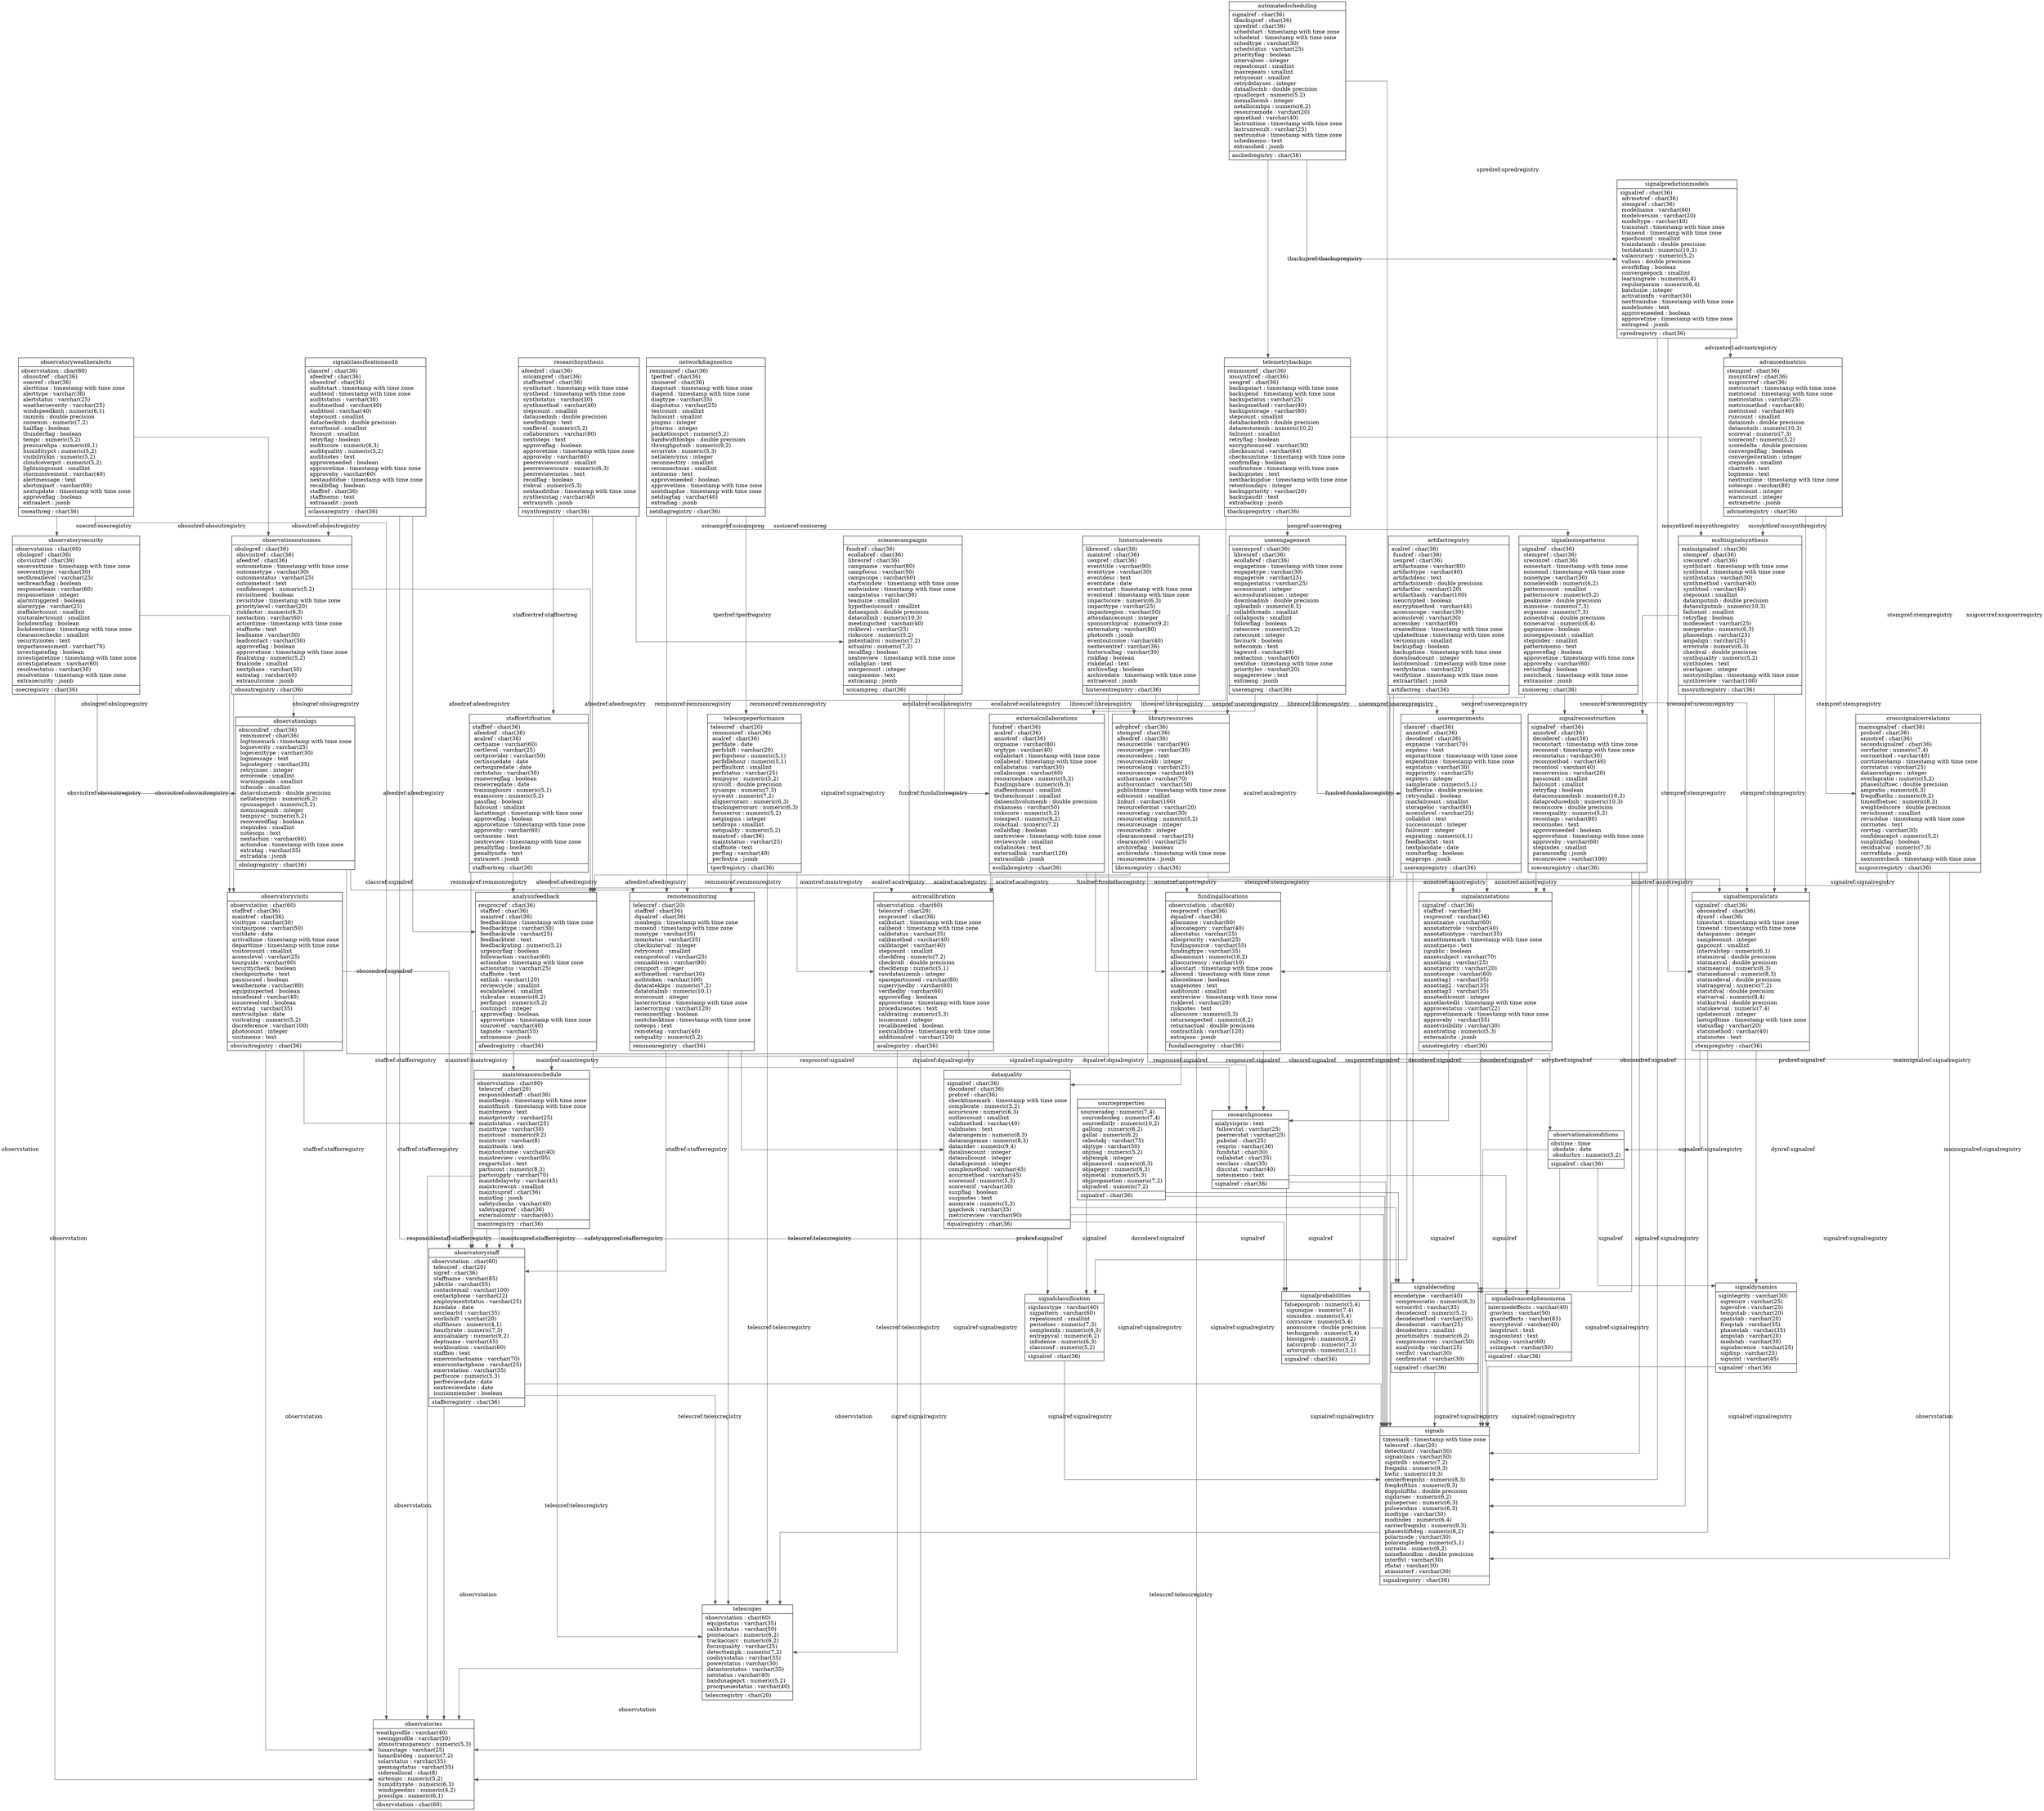 digraph "advancedmetrics" {

splines  = ortho;
fontname = "Inconsolata";

node [colorscheme = ylgnbu4];
edge [colorscheme = dark28, dir = both];

advancedmetrics           [shape = record, label = "{ advancedmetrics |  stempref : char(36)\l  mssynthref : char(36)\l  xsigcorrref : char(36)\l  metricstart : timestamp with time zone\l  metricend : timestamp with time zone\l  metricstatus : varchar(25)\l  metricmethod : varchar(40)\l  metrictool : varchar(40)\l  runcount : smallint\l  datainmb : double precision\l  dataoutmb : numeric(10,3)\l  scoreval : numeric(7,3)\l  scoreconf : numeric(5,2)\l  scoredelta : double precision\l  convergedflag : boolean\l  convergeiteration : integer\l  stepindex : smallint\l  chartrefs : text\l  logmemo : text\l  nextruntime : timestamp with time zone\l  notesops : varchar(80)\l  errorcount : integer\l  warncount : integer\l  extrametric : jsonb\l| advmetregistry : char(36)\l }"];
analysisfeedback          [shape = record, label = "{ analysisfeedback |  resprocref : char(36)\l  staffref : char(36)\l  maintref : char(36)\l  feedbacktime : timestamp with time zone\l  feedbacktype : varchar(30)\l  feedbackrole : varchar(25)\l  feedbacktext : text\l  feedbackrating : numeric(5,2)\l  urgencyflag : boolean\l  followaction : varchar(60)\l  actiondue : timestamp with time zone\l  actionstatus : varchar(25)\l  staffnote : text\l  extlink : varchar(120)\l  reviewcycle : smallint\l  escalatelevel : smallint\l  riskvalue : numeric(6,2)\l  perfimpct : numeric(5,2)\l  costimpct : integer\l  approveflag : boolean\l  approvetime : timestamp with time zone\l  sourceref : varchar(40)\l  tagnote : varchar(55)\l  extramemo : jsonb\l| afeedregistry : char(36)\l }"];
artifactregistry          [shape = record, label = "{ artifactregistry |  acalref : char(36)\l  fundref : char(36)\l  uexpref : char(36)\l  artifactname : varchar(80)\l  artifacttype : varchar(40)\l  artifactdesc : text\l  artifactsizemb : double precision\l  artifactloc : varchar(120)\l  artifacthash : varchar(100)\l  isencrypted : boolean\l  encryptmethod : varchar(40)\l  accessscope : varchar(30)\l  accesslevel : varchar(30)\l  accesskey : varchar(80)\l  createdtime : timestamp with time zone\l  updatedtime : timestamp with time zone\l  versionnum : smallint\l  backupflag : boolean\l  backuptime : timestamp with time zone\l  downloadcount : integer\l  lastdownload : timestamp with time zone\l  verifystatus : varchar(25)\l  verifytime : timestamp with time zone\l  extraartifact : jsonb\l| artifactreg : char(36)\l }"];
astrocalibration          [shape = record, label = "{ astrocalibration |  observstation : char(60)\l  telescref : char(20)\l  resprocref : char(36)\l  calibstart : timestamp with time zone\l  calibend : timestamp with time zone\l  calibstatus : varchar(35)\l  calibmethod : varchar(40)\l  calibtarget : varchar(40)\l  stepcount : smallint\l  checkfreq : numeric(7,2)\l  checkvolt : double precision\l  checktemp : numeric(5,1)\l  rawdatasizemb : integer\l  sparepartsused : varchar(80)\l  supervisedby : varchar(60)\l  verifiedby : varchar(60)\l  approveflag : boolean\l  approvetime : timestamp with time zone\l  procedurenotes : text\l  calibrating : numeric(5,3)\l  issuecount : integer\l  recalibneeded : boolean\l  nextcalibdue : timestamp with time zone\l  additionalref : varchar(120)\l| acalregistry : char(36)\l }"];
automatedscheduling       [shape = record, label = "{ automatedscheduling |  signalref : char(36)\l  tbackupref : char(36)\l  spredref : char(36)\l  schedstart : timestamp with time zone\l  schedend : timestamp with time zone\l  schedtype : varchar(30)\l  schedstatus : varchar(25)\l  priorityflag : boolean\l  intervalsec : integer\l  repeatcount : smallint\l  maxrepeats : smallint\l  retrycount : smallint\l  retrydelaysec : integer\l  dataallocmb : double precision\l  cpuallocpct : numeric(5,2)\l  memallocmb : integer\l  netallocmbps : numeric(6,2)\l  resourcemode : varchar(20)\l  opmethod : varchar(40)\l  lastruntime : timestamp with time zone\l  lastrunresult : varchar(25)\l  nextrundue : timestamp with time zone\l  schedmemo : text\l  extrasched : jsonb\l| aschedregistry : char(36)\l }"];
crosssignalcorrelations   [shape = record, label = "{ crosssignalcorrelations |  mainsignalref : char(36)\l  probref : char(36)\l  annotref : char(36)\l  secondsignalref : char(36)\l  corrfactor : numeric(7,4)\l  corrmethod : varchar(40)\l  corrtimestamp : timestamp with time zone\l  corrstatus : varchar(25)\l  dataoverlapsec : integer\l  overlapratio : numeric(5,2)\l  phaseshiftsec : double precision\l  ampratio : numeric(6,3)\l  freqoffsethz : numeric(9,2)\l  timeoffsetsec : numeric(8,3)\l  weightedscore : double precision\l  revisitcount : smallint\l  revisitdue : timestamp with time zone\l  corrnotes : text\l  corrtag : varchar(30)\l  confidencepct : numeric(5,2)\l  susplinkflag : boolean\l  residualval : numeric(7,3)\l  corrrefdata : jsonb\l  nextcorrcheck : timestamp with time zone\l| xsigcorrregistry : char(36)\l }"];
dataquality               [shape = record, label = "{ dataquality |  signalref : char(36)\l  decoderef : char(36)\l  probref : char(36)\l  checktimemark : timestamp with time zone\l  complerate : numeric(5,2)\l  accurscore : numeric(6,3)\l  outliercount : smallint\l  validmethod : varchar(40)\l  validnotes : text\l  datarangemin : numeric(8,3)\l  datarangemax : numeric(8,3)\l  datastdev : numeric(9,4)\l  datalinecount : integer\l  datanullcount : integer\l  datadupcount : integer\l  complemethod : varchar(45)\l  accurmethod : varchar(45)\l  scoreconf : numeric(5,3)\l  scoreverif : varchar(30)\l  suspflag : boolean\l  suspnotes : text\l  anomrate : numeric(5,3)\l  gapcheck : varchar(35)\l  metricreview : varchar(90)\l| dqualregistry : char(36)\l }"];
externalcollaborations    [shape = record, label = "{ externalcollaborations |  fundref : char(36)\l  acalref : char(36)\l  annotref : char(36)\l  orgname : varchar(80)\l  orgtype : varchar(40)\l  collabstart : timestamp with time zone\l  collabend : timestamp with time zone\l  collabstatus : varchar(30)\l  collabscope : varchar(60)\l  resourceshare : numeric(5,2)\l  fundingshare : numeric(6,3)\l  staffexchcount : smallint\l  techexchcount : smallint\l  dataexchvolumemb : double precision\l  riskassess : varchar(50)\l  riskscore : numeric(5,2)\l  roiexpect : numeric(6,2)\l  roiactual : numeric(7,2)\l  collabflag : boolean\l  nextreview : timestamp with time zone\l  reviewcycle : smallint\l  collabnotes : text\l  externallink : varchar(120)\l  extracollab : jsonb\l| ecollabregistry : char(36)\l }"];
fundingallocations        [shape = record, label = "{ fundingallocations |  observstation : char(60)\l  resprocref : char(36)\l  dqualref : char(36)\l  allocname : varchar(60)\l  alloccategory : varchar(40)\l  allocstatus : varchar(25)\l  allocpriority : varchar(25)\l  fundingsource : varchar(55)\l  fundingtype : varchar(35)\l  allocamount : numeric(10,2)\l  alloccurrency : varchar(10)\l  allocstart : timestamp with time zone\l  allocend : timestamp with time zone\l  allocrelease : boolean\l  usagenotes : text\l  auditcount : smallint\l  nextreview : timestamp with time zone\l  risklevel : varchar(20)\l  risknotes : text\l  allocscore : numeric(5,3)\l  returnexpected : numeric(8,2)\l  returnactual : double precision\l  contractlink : varchar(120)\l  extrajson : jsonb\l| fundallocregistry : char(36)\l }"];
historicalevents          [shape = record, label = "{ historicalevents |  libresref : char(36)\l  maintref : char(36)\l  uexpref : char(36)\l  eventtitle : varchar(90)\l  eventtype : varchar(30)\l  eventdesc : text\l  eventdate : date\l  eventstart : timestamp with time zone\l  eventend : timestamp with time zone\l  impactscore : numeric(6,3)\l  impacttype : varchar(25)\l  impactregion : varchar(50)\l  attendancecount : integer\l  sponsorshipval : numeric(9,2)\l  externalorg : varchar(80)\l  photorefs : jsonb\l  eventoutcome : varchar(40)\l  nexteventref : varchar(36)\l  historicaltag : varchar(30)\l  riskflag : boolean\l  riskdetail : text\l  archiveflag : boolean\l  archivedate : timestamp with time zone\l  extraevent : jsonb\l| histeventregistry : char(36)\l }"];
libraryresources          [shape = record, label = "{ libraryresources |  advphref : char(36)\l  stempref : char(36)\l  afeedref : char(36)\l  resourcetitle : varchar(90)\l  resourcetype : varchar(30)\l  resourcedesc : text\l  resourcesizekb : integer\l  resourcelang : varchar(25)\l  resourcescope : varchar(40)\l  authorname : varchar(70)\l  authorcontact : varchar(50)\l  publishtime : timestamp with time zone\l  editcount : smallint\l  linkurl : varchar(160)\l  resourceformat : varchar(20)\l  resourcetag : varchar(30)\l  resourcerating : numeric(5,2)\l  resourceusage : integer\l  resourcehits : integer\l  clearanceneed : varchar(25)\l  clearancelvl : varchar(25)\l  archiveflag : boolean\l  archivedate : timestamp with time zone\l  resourceextra : jsonb\l| libresregistry : char(36)\l }"];
maintenanceschedule       [shape = record, label = "{ maintenanceschedule |  observstation : char(60)\l  telescref : char(20)\l  responsiblestaff : char(36)\l  maintbegin : timestamp with time zone\l  maintfinish : timestamp with time zone\l  maintmemo : text\l  maintpriority : varchar(25)\l  maintstatus : varchar(25)\l  mainttype : varchar(30)\l  maintcost : numeric(9,2)\l  maintcurr : varchar(8)\l  mainttools : text\l  maintoutcome : varchar(40)\l  maintreview : varchar(95)\l  reqpartslist : text\l  partscost : numeric(8,3)\l  partssupply : varchar(70)\l  maintdelaywhy : varchar(45)\l  maintcrewcnt : smallint\l  maintsupref : char(36)\l  maintlog : jsonb\l  safetychecks : varchar(40)\l  safetyapprref : char(36)\l  externalcontr : varchar(65)\l| maintregistry : char(36)\l }"];
multisignalsynthesis      [shape = record, label = "{ multisignalsynthesis |  mainsignalref : char(36)\l  stempref : char(36)\l  sreconref : char(36)\l  synthstart : timestamp with time zone\l  synthend : timestamp with time zone\l  synthstatus : varchar(30)\l  synthmethod : varchar(40)\l  synthtool : varchar(40)\l  stepcount : smallint\l  datainputmb : double precision\l  dataoutputmb : numeric(10,3)\l  failcount : smallint\l  retryflag : boolean\l  modeselect : varchar(25)\l  mergeratio : numeric(6,3)\l  phasealign : varchar(25)\l  ampalign : varchar(25)\l  errorrate : numeric(6,3)\l  checkval : double precision\l  synthquality : numeric(5,2)\l  synthnotes : text\l  overlapsec : integer\l  nextsynthplan : timestamp with time zone\l  synthreview : varchar(100)\l| mssynthregistry : char(36)\l }"];
networkdiagnostics        [shape = record, label = "{ networkdiagnostics |  remmonref : char(36)\l  tperfref : char(36)\l  snoiseref : char(36)\l  diagstart : timestamp with time zone\l  diagend : timestamp with time zone\l  diagtype : varchar(35)\l  diagstatus : varchar(25)\l  testcount : smallint\l  failcount : smallint\l  pingms : integer\l  jitterms : integer\l  packetlosspct : numeric(5,2)\l  bandwidthmbps : double precision\l  throughputmb : numeric(9,2)\l  errorrate : numeric(5,3)\l  netlatencyms : integer\l  reconnecttry : smallint\l  reconnectmax : smallint\l  netmemo : text\l  approveneeded : boolean\l  approvetime : timestamp with time zone\l  nextdiagdue : timestamp with time zone\l  netdiagtag : varchar(40)\l  extradiag : jsonb\l| netdiagregistry : char(36)\l }"];
observationalconditions   [shape = record, label = "{ observationalconditions |  obstime : time\l  obsdate : date\l  obsdurhrs : numeric(5,2)\l| signalref : char(36)\l }"];
observationlogs           [shape = record, label = "{ observationlogs |  obscondref : char(36)\l  remmonref : char(36)\l  logtimemark : timestamp with time zone\l  logseverity : varchar(25)\l  logeventtype : varchar(30)\l  logmessage : text\l  logcategory : varchar(35)\l  retryinsec : integer\l  errorcode : smallint\l  warningcode : smallint\l  infocode : smallint\l  datavolumemb : double precision\l  netlatencyms : numeric(6,2)\l  cpuusagepct : numeric(5,2)\l  memusagemb : integer\l  tempsysc : numeric(5,2)\l  recoveredflag : boolean\l  stepindex : smallint\l  notesops : text\l  nextaction : varchar(60)\l  actiondue : timestamp with time zone\l  extratag : varchar(35)\l  extradata : jsonb\l| obslogregistry : char(36)\l }"];
observationoutcomes       [shape = record, label = "{ observationoutcomes |  obslogref : char(36)\l  obsvisitref : char(36)\l  afeedref : char(36)\l  outcometime : timestamp with time zone\l  outcometype : varchar(30)\l  outcomestatus : varchar(25)\l  outcometext : text\l  confidencepct : numeric(5,2)\l  revisitneed : boolean\l  revisitdue : timestamp with time zone\l  prioritylevel : varchar(20)\l  riskfactor : numeric(6,3)\l  nextaction : varchar(60)\l  actiontime : timestamp with time zone\l  staffnote : text\l  leadname : varchar(50)\l  leadcontact : varchar(50)\l  approveflag : boolean\l  approvetime : timestamp with time zone\l  finalrating : numeric(5,2)\l  finalcode : smallint\l  nextphase : varchar(30)\l  extratag : varchar(40)\l  extraoutcome : jsonb\l| obsoutregistry : char(36)\l }"];
observatories             [shape = record, label = "{ observatories |  weathprofile : varchar(40)\l  seeingprofile : varchar(50)\l  atmostransparency : numeric(5,3)\l  lunarstage : varchar(25)\l  lunardistdeg : numeric(7,2)\l  solarstatus : varchar(35)\l  geomagstatus : varchar(35)\l  sidereallocal : char(8)\l  airtempc : numeric(5,2)\l  humidityrate : numeric(6,3)\l  windspeedms : numeric(4,2)\l  presshpa : numeric(6,1)\l| observstation : char(60)\l }"];
observatorysecurity       [shape = record, label = "{ observatorysecurity |  observstation : char(60)\l  obslogref : char(36)\l  obsvisitref : char(36)\l  seceventtime : timestamp with time zone\l  seceventtype : varchar(30)\l  secthreatlevel : varchar(25)\l  secbreachflag : boolean\l  responseteam : varchar(60)\l  responsetime : integer\l  alarmtriggered : boolean\l  alarmtype : varchar(25)\l  staffalertcount : smallint\l  visitoralertcount : smallint\l  lockdownflag : boolean\l  lockdowntime : timestamp with time zone\l  clearancechecks : smallint\l  securitynotes : text\l  impactassessment : varchar(70)\l  investigateflag : boolean\l  investigatetime : timestamp with time zone\l  investigateteam : varchar(60)\l  resolvestatus : varchar(30)\l  resolvetime : timestamp with time zone\l  extrasecurity : jsonb\l| osecregistry : char(36)\l }"];
observatorystaff          [shape = record, label = "{ observatorystaff |  observstation : char(60)\l  telescref : char(20)\l  sigref : char(36)\l  staffname : varchar(85)\l  jobtitle : varchar(55)\l  contactemail : varchar(100)\l  contactphone : varchar(22)\l  employmentstatus : varchar(25)\l  hiredate : date\l  secclearlvl : varchar(35)\l  workshift : varchar(20)\l  shifthours : numeric(4,1)\l  hourlyrate : numeric(7,3)\l  annualsalary : numeric(9,2)\l  deptname : varchar(45)\l  worklocation : varchar(60)\l  staffbio : text\l  emercontactname : varchar(70)\l  emercontactphone : varchar(25)\l  emerrelation : varchar(35)\l  perfscore : numeric(5,3)\l  perfreviewdate : date\l  nextreviewdate : date\l  isunionmember : boolean\l| stafferregistry : char(36)\l }"];
observatoryvisits         [shape = record, label = "{ observatoryvisits |  observstation : char(60)\l  staffref : char(36)\l  maintref : char(36)\l  visittype : varchar(30)\l  visitpurpose : varchar(50)\l  visitdate : date\l  arrivaltime : timestamp with time zone\l  departtime : timestamp with time zone\l  visitorcount : smallint\l  accesslevel : varchar(25)\l  tourguide : varchar(60)\l  securitycheck : boolean\l  checkpointnote : text\l  passissued : boolean\l  weathernote : varchar(80)\l  equipinspected : boolean\l  issuefound : varchar(40)\l  issueresolved : boolean\l  extratag : varchar(35)\l  nextvisitplan : date\l  visitrating : numeric(5,2)\l  docreference : varchar(100)\l  photocount : integer\l  visitmemo : text\l| obsvisitregistry : char(36)\l }"];
observatoryweatheralerts  [shape = record, label = "{ observatoryweatheralerts |  observstation : char(60)\l  obsoutref : char(36)\l  osecref : char(36)\l  alerttime : timestamp with time zone\l  alerttype : varchar(30)\l  alertstatus : varchar(25)\l  weatherseverity : varchar(25)\l  windspeedkmh : numeric(6,1)\l  rainmm : double precision\l  snowmm : numeric(7,2)\l  hailflag : boolean\l  thunderflag : boolean\l  tempc : numeric(5,2)\l  pressurehpa : numeric(6,1)\l  humiditypct : numeric(5,2)\l  visibilitykm : numeric(5,2)\l  cloudcoverpct : numeric(5,2)\l  lightningcount : smallint\l  stormmovement : varchar(40)\l  alertmessage : text\l  alertimpact : varchar(60)\l  nextupdate : timestamp with time zone\l  approveflag : boolean\l  extraalert : jsonb\l| oweathreg : char(36)\l }"];
remotemonitoring          [shape = record, label = "{ remotemonitoring |  telescref : char(20)\l  staffref : char(36)\l  dqualref : char(36)\l  monbegin : timestamp with time zone\l  monend : timestamp with time zone\l  montype : varchar(35)\l  monstatus : varchar(35)\l  checkinterval : integer\l  retrycount : smallint\l  connprotocol : varchar(25)\l  connaddress : varchar(80)\l  connport : integer\l  authmethod : varchar(30)\l  authtoken : varchar(100)\l  dataratekbps : numeric(7,2)\l  datatotalmb : numeric(10,1)\l  errorcount : integer\l  lasterrortime : timestamp with time zone\l  lasterrormsg : varchar(120)\l  reconnectflag : boolean\l  nextchecktime : timestamp with time zone\l  noteops : text\l  remotetag : varchar(40)\l  netquality : numeric(5,2)\l| remmonregistry : char(36)\l }"];
researchprocess           [shape = record, label = "{ researchprocess |  analysisprio : text\l  followstat : varchar(25)\l  peerrevstat : varchar(25)\l  pubstat : char(25)\l  resprio : varchar(30)\l  fundstat : char(30)\l  collabstat : char(35)\l  secclass : char(35)\l  discstat : varchar(40)\l  notesmemo : text\l| signalref : char(36)\l }"];
researchsynthesis         [shape = record, label = "{ researchsynthesis |  afeedref : char(36)\l  scicampref : char(36)\l  staffcertref : char(36)\l  synthstart : timestamp with time zone\l  synthend : timestamp with time zone\l  synthstatus : varchar(30)\l  synthmethod : varchar(40)\l  stepcount : smallint\l  datausedmb : double precision\l  newfindings : text\l  conflevel : numeric(5,2)\l  collaborators : varchar(80)\l  nextsteps : text\l  approveflag : boolean\l  approvetime : timestamp with time zone\l  approveby : varchar(60)\l  peerreviewcount : smallint\l  peerreviewscore : numeric(6,3)\l  peerreviewnotes : text\l  recalflag : boolean\l  riskval : numeric(5,3)\l  nextauditdue : timestamp with time zone\l  synthesistag : varchar(40)\l  extrasynth : jsonb\l| rsynthregistry : char(36)\l }"];
sciencecampaigns          [shape = record, label = "{ sciencecampaigns |  fundref : char(36)\l  ecollabref : char(36)\l  libresref : char(36)\l  campname : varchar(80)\l  campfocus : varchar(50)\l  campscope : varchar(60)\l  startwindow : timestamp with time zone\l  endwindow : timestamp with time zone\l  campstatus : varchar(30)\l  teamsize : smallint\l  hypothesiscount : smallint\l  dataexpmb : double precision\l  datacollmb : numeric(10,3)\l  meetingsched : varchar(40)\l  risklevel : varchar(25)\l  riskscore : numeric(5,2)\l  potentialroi : numeric(7,2)\l  actualroi : numeric(7,2)\l  recalflag : boolean\l  nextreview : timestamp with time zone\l  collabplan : text\l  mergecount : integer\l  campmemo : text\l  extracamp : jsonb\l| scicampreg : char(36)\l }"];
signaladvancedphenomena   [shape = record, label = "{ signaladvancedphenomena |  intermedeffects : varchar(40)\l  gravlens : varchar(50)\l  quanteffects : varchar(85)\l  encryptevid : varchar(40)\l  langstruct : text\l  msgcontent : text\l  cultsig : varchar(60)\l  sciimpact : varchar(50)\l| signalref : char(36)\l }"];
signalannotations         [shape = record, label = "{ signalannotations |  signalref : char(36)\l  staffref : varchar(36)\l  resprocref : varchar(36)\l  annotname : varchar(60)\l  annotatorrole : varchar(40)\l  annotationtype : varchar(35)\l  annottimemark : timestamp with time zone\l  annotmemo : text\l  ispublic : boolean\l  annotsubject : varchar(70)\l  annotlang : varchar(25)\l  annotpriority : varchar(20)\l  annotscope : varchar(60)\l  annottag1 : varchar(35)\l  annottag2 : varchar(35)\l  annottag3 : varchar(35)\l  annoteditcount : integer\l  annotlastedit : timestamp with time zone\l  approvestatus : varchar(22)\l  approvetimemark : timestamp with time zone\l  approveby : varchar(55)\l  annotvisibility : varchar(30)\l  annotrating : numeric(5,3)\l  externalcite : jsonb\l| annotregistry : char(36)\l }"];
signalclassification      [shape = record, label = "{ signalclassification |  sigclasstype : varchar(40)\l  sigpattern : varchar(60)\l  repeatcount : smallint\l  periodsec : numeric(7,3)\l  complexidx : numeric(6,3)\l  entropyval : numeric(6,2)\l  infodense : numeric(6,3)\l  classconf : numeric(5,2)\l| signalref : char(36)\l }"];
signalclassificationaudit [shape = record, label = "{ signalclassificationaudit |  classref : char(36)\l  afeedref : char(36)\l  obsoutref : char(36)\l  auditstart : timestamp with time zone\l  auditend : timestamp with time zone\l  auditstatus : varchar(30)\l  auditmethod : varchar(40)\l  audittool : varchar(40)\l  stepcount : smallint\l  datacheckmb : double precision\l  errorfound : smallint\l  fixcount : smallint\l  retryflag : boolean\l  auditscore : numeric(6,3)\l  auditquality : numeric(5,2)\l  auditnotes : text\l  approveneeded : boolean\l  approvetime : timestamp with time zone\l  approveby : varchar(60)\l  nextauditdue : timestamp with time zone\l  recalibflag : boolean\l  staffref : char(36)\l  staffmemo : text\l  extraaudit : jsonb\l| sclassaregistry : char(36)\l }"];
signaldecoding            [shape = record, label = "{ signaldecoding |  encodetype : varchar(40)\l  compressratio : numeric(6,3)\l  errcorrlvl : varchar(35)\l  decodeconf : numeric(5,2)\l  decodemethod : varchar(35)\l  decodestat : varchar(25)\l  decodeiters : smallint\l  proctimehrs : numeric(6,2)\l  compresources : varchar(50)\l  analysisdp : varchar(25)\l  veriflvl : varchar(30)\l  confirmstat : varchar(30)\l| signalref : char(36)\l }"];
signaldynamics            [shape = record, label = "{ signaldynamics |  sigintegrity : varchar(30)\l  sigrecurr : varchar(25)\l  sigevolve : varchar(25)\l  tempstab : varchar(20)\l  spatstab : varchar(20)\l  freqstab : varchar(35)\l  phasestab : varchar(35)\l  ampstab : varchar(20)\l  modstab : varchar(30)\l  sigcoherence : varchar(25)\l  sigdisp : varchar(25)\l  sigscint : varchar(45)\l| signalref : char(36)\l }"];
signalnoisepatterns       [shape = record, label = "{ signalnoisepatterns |  signalref : char(36)\l  stempref : char(36)\l  sreconref : char(36)\l  noisestart : timestamp with time zone\l  noiseend : timestamp with time zone\l  noisetype : varchar(30)\l  noiseleveldb : numeric(6,2)\l  patterncount : smallint\l  patternscore : numeric(5,2)\l  peaknoise : double precision\l  minnoise : numeric(7,3)\l  avgnoise : numeric(7,3)\l  noisestdval : double precision\l  noisevarval : numeric(8,4)\l  gapinnoise : boolean\l  noisegapscount : smallint\l  stepindex : smallint\l  patternmemo : text\l  approveflag : boolean\l  approvetime : timestamp with time zone\l  approveby : varchar(60)\l  revisitflag : boolean\l  nextcheck : timestamp with time zone\l  extranoise : jsonb\l| snoisereg : char(36)\l }"];
signalpredictionmodels    [shape = record, label = "{ signalpredictionmodels |  signalref : char(36)\l  advmetref : char(36)\l  stempref : char(36)\l  modelname : varchar(60)\l  modelversion : varchar(20)\l  modeltype : varchar(40)\l  trainstart : timestamp with time zone\l  trainend : timestamp with time zone\l  epochcount : smallint\l  traindatamb : double precision\l  testdatamb : numeric(10,3)\l  valaccuracy : numeric(5,2)\l  valloss : double precision\l  overfitflag : boolean\l  convergeepoch : smallint\l  learningrate : numeric(6,4)\l  regularparam : numeric(6,4)\l  batchsize : integer\l  activationfn : varchar(30)\l  nexttraindue : timestamp with time zone\l  modelnotes : text\l  approveneeded : boolean\l  approvetime : timestamp with time zone\l  extrapred : jsonb\l| spredregistry : char(36)\l }"];
signalprobabilities       [shape = record, label = "{ signalprobabilities |  falseposprob : numeric(5,4)\l  sigunique : numeric(7,4)\l  simindex : numeric(5,4)\l  corrscore : numeric(5,4)\l  anomscore : double precision\l  techsigprob : numeric(5,4)\l  biosigprob : numeric(6,2)\l  natsrcprob : numeric(7,3)\l  artsrcprob : numeric(3,1)\l| signalref : char(36)\l }"];
signalreconstruction      [shape = record, label = "{ signalreconstruction |  signalref : char(36)\l  annotref : char(36)\l  decoderef : char(36)\l  reconstart : timestamp with time zone\l  reconend : timestamp with time zone\l  reconstatus : varchar(30)\l  reconmethod : varchar(40)\l  recontool : varchar(40)\l  reconversion : varchar(20)\l  passcount : smallint\l  failcount : smallint\l  retryflag : boolean\l  dataconsumedmb : numeric(10,3)\l  dataproducedmb : numeric(10,3)\l  reconscore : double precision\l  reconquality : numeric(5,2)\l  recontags : varchar(80)\l  reconnotes : text\l  approveneeded : boolean\l  approvetime : timestamp with time zone\l  approveby : varchar(60)\l  stepindex : smallint\l  paramconfig : jsonb\l  reconreview : varchar(100)\l| sreconregistry : char(36)\l }"];
signals                   [shape = record, label = "{ signals |  timemark : timestamp with time zone\l  telescref : char(20)\l  detectinstr : varchar(50)\l  signalclass : varchar(50)\l  sigstrdb : numeric(7,2)\l  freqmhz : numeric(9,3)\l  bwhz : numeric(10,3)\l  centerfreqmhz : numeric(8,3)\l  freqdrifthzs : numeric(9,3)\l  doppshifthz : double precision\l  sigdursec : numeric(6,2)\l  pulsepersec : numeric(6,3)\l  pulsewidms : numeric(6,3)\l  modtype : varchar(30)\l  modindex : numeric(6,4)\l  carrierfreqmhz : numeric(9,3)\l  phaseshiftdeg : numeric(6,2)\l  polarmode : varchar(30)\l  polarangledeg : numeric(5,1)\l  snrratio : numeric(6,2)\l  noisefloordbm : double precision\l  interflvl : varchar(30)\l  rfistat : varchar(30)\l  atmointerf : varchar(30)\l| signalregistry : char(36)\l }"];
signaltemporalstats       [shape = record, label = "{ signaltemporalstats |  signalref : char(36)\l  obscondref : char(36)\l  dynref : char(36)\l  timestart : timestamp with time zone\l  timeend : timestamp with time zone\l  dataspansec : integer\l  samplecount : integer\l  gapcount : smallint\l  intervalstep : numeric(6,1)\l  statminval : double precision\l  statmaxval : double precision\l  statmeanval : numeric(8,3)\l  statmedianval : numeric(8,3)\l  statmodeval : double precision\l  statrangeval : numeric(7,2)\l  statstdval : double precision\l  statvarval : numeric(8,4)\l  statkurtval : double precision\l  statskewval : numeric(7,4)\l  updatecount : integer\l  lastupdtime : timestamp with time zone\l  statusflag : varchar(20)\l  statsmethod : varchar(40)\l  statsnotes : text\l| stempregistry : char(36)\l }"];
sourceproperties          [shape = record, label = "{ sourceproperties |  sourceradeg : numeric(7,4)\l  sourcedecdeg : numeric(7,4)\l  sourcedistly : numeric(10,2)\l  gallong : numeric(6,2)\l  gallat : numeric(6,2)\l  celestobj : varchar(75)\l  objtype : varchar(50)\l  objmag : numeric(5,2)\l  objtempk : integer\l  objmasssol : numeric(6,3)\l  objagegyr : numeric(6,3)\l  objmetal : numeric(5,3)\l  objpropmotion : numeric(7,2)\l  objradvel : numeric(7,2)\l| signalref : char(36)\l }"];
staffcertification        [shape = record, label = "{ staffcertification |  staffref : char(36)\l  afeedref : char(36)\l  acalref : char(36)\l  certname : varchar(60)\l  certlevel : varchar(25)\l  certprovider : varchar(50)\l  certissuedate : date\l  certexpiredate : date\l  certstatus : varchar(30)\l  renewreqflag : boolean\l  renewreqdate : date\l  traininghours : numeric(5,1)\l  examscore : numeric(5,2)\l  passflag : boolean\l  failcount : smallint\l  lastattempt : timestamp with time zone\l  approveflag : boolean\l  approvetime : timestamp with time zone\l  approveby : varchar(60)\l  certmemo : text\l  nextreview : timestamp with time zone\l  penaltyflag : boolean\l  penaltynote : text\l  extracert : jsonb\l| staffcertreg : char(36)\l }"];
telemetrybackups          [shape = record, label = "{ telemetrybackups |  remmonref : char(36)\l  mssynthref : char(36)\l  uengref : char(36)\l  backupstart : timestamp with time zone\l  backupend : timestamp with time zone\l  backupstatus : varchar(25)\l  backupmethod : varchar(40)\l  backupstorage : varchar(80)\l  stepcount : smallint\l  databackedmb : double precision\l  datarestoremb : numeric(10,2)\l  failcount : smallint\l  retryflag : boolean\l  encryptionused : varchar(30)\l  checksumval : varchar(64)\l  checksumtime : timestamp with time zone\l  confirmflag : boolean\l  confirmtime : timestamp with time zone\l  backupnotes : text\l  nextbackupdue : timestamp with time zone\l  retentiondays : integer\l  backuppriority : varchar(20)\l  backupaudit : text\l  extrabackup : jsonb\l| tbackupregistry : char(36)\l }"];
telescopeperformance      [shape = record, label = "{ telescopeperformance |  telescref : char(20)\l  remmonref : char(36)\l  acalref : char(36)\l  perfdate : date\l  perfshift : varchar(20)\l  perfopshour : numeric(5,1)\l  perfidlehour : numeric(5,1)\l  perffaultcnt : smallint\l  perfstatus : varchar(25)\l  tempsysc : numeric(5,2)\l  sysvolt : double precision\l  sysamps : numeric(7,3)\l  syswatt : numeric(7,2)\l  alignerrorarc : numeric(6,3)\l  trackingerrorarc : numeric(6,3)\l  focuserror : numeric(5,2)\l  netpingms : integer\l  netdrops : smallint\l  netquality : numeric(5,2)\l  maintref : char(36)\l  maintstatus : varchar(25)\l  staffnote : text\l  perftag : varchar(40)\l  perfextra : jsonb\l| tperfregistry : char(36)\l }"];
telescopes                [shape = record, label = "{ telescopes |  observstation : char(60)\l  equipstatus : varchar(35)\l  calibrstatus : varchar(50)\l  pointaccarc : numeric(6,2)\l  trackaccarc : numeric(6,2)\l  focusquality : varchar(25)\l  detecttempk : numeric(7,2)\l  coolsysstatus : varchar(35)\l  powerstatus : varchar(30)\l  datastorstatus : varchar(35)\l  netstatus : varchar(40)\l  bandusagepct : numeric(5,2)\l  procqueuestatus : varchar(40)\l| telescregistry : char(20)\l }"];
userengagement            [shape = record, label = "{ userengagement |  userexpref : char(36)\l  libresref : char(36)\l  ecollabref : char(36)\l  engagetime : timestamp with time zone\l  engagetype : varchar(30)\l  engagerole : varchar(25)\l  engagestatus : varchar(25)\l  accesscount : integer\l  accessdurationsec : integer\l  downloadmb : double precision\l  uploadmb : numeric(8,3)\l  collabthreads : smallint\l  collabposts : smallint\l  followflag : boolean\l  ratescore : numeric(5,2)\l  ratecount : integer\l  favmark : boolean\l  notecomm : text\l  tagword : varchar(40)\l  nextaction : varchar(60)\l  nextdue : timestamp with time zone\l  prioritylev : varchar(20)\l  engagereview : text\l  extraeng : jsonb\l| userengreg : char(36)\l }"];
userexperiments           [shape = record, label = "{ userexperiments |  classref : char(36)\l  annotref : char(36)\l  decoderef : char(36)\l  expname : varchar(70)\l  expdesc : text\l  expstarttime : timestamp with time zone\l  expendtime : timestamp with time zone\l  expstatus : varchar(30)\l  exppriority : varchar(25)\l  expiters : integer\l  samplerate : numeric(5,1)\l  buffersize : double precision\l  retryonfail : boolean\l  maxfailcount : smallint\l  storageloc : varchar(80)\l  accesslevel : varchar(25)\l  collablist : text\l  successcount : integer\l  failcount : integer\l  exprating : numeric(4,1)\l  feedbacktxt : text\l  nextplandate : date\l  monitorflag : boolean\l  expprops : jsonb\l| userexpregistry : char(36)\l }"];

advancedmetrics           -> crosssignalcorrelations   [color = "#595959", style = solid , arrowtail = none    , arrowhead = normal  , taillabel = "", label = "xsigcorrref:xsigcorrregistry", headlabel = ""];
advancedmetrics           -> multisignalsynthesis      [color = "#595959", style = solid , arrowtail = none    , arrowhead = normal  , taillabel = "", label = "mssynthref:mssynthregistry", headlabel = ""];
advancedmetrics           -> signaltemporalstats       [color = "#595959", style = solid , arrowtail = none    , arrowhead = normal  , taillabel = "", label = "stempref:stempregistry", headlabel = ""];
analysisfeedback          -> maintenanceschedule       [color = "#595959", style = solid , arrowtail = none    , arrowhead = normal  , taillabel = "", label = "maintref:maintregistry", headlabel = ""];
analysisfeedback          -> observatorystaff          [color = "#595959", style = solid , arrowtail = none    , arrowhead = normal  , taillabel = "", label = "staffref:stafferregistry", headlabel = ""];
analysisfeedback          -> researchprocess           [color = "#595959", style = solid , arrowtail = none    , arrowhead = normal  , taillabel = "", label = "resprocref:signalref", headlabel = ""];
artifactregistry          -> astrocalibration          [color = "#595959", style = solid , arrowtail = none    , arrowhead = normal  , taillabel = "", label = "acalref:acalregistry", headlabel = ""];
artifactregistry          -> fundingallocations        [color = "#595959", style = solid , arrowtail = none    , arrowhead = normal  , taillabel = "", label = "fundref:fundallocregistry", headlabel = ""];
artifactregistry          -> userexperiments           [color = "#595959", style = solid , arrowtail = none    , arrowhead = normal  , taillabel = "", label = "uexpref:userexpregistry", headlabel = ""];
astrocalibration          -> observatories             [color = "#595959", style = solid , arrowtail = none    , arrowhead = normal  , taillabel = "", label = "observstation", headlabel = ""];
astrocalibration          -> researchprocess           [color = "#595959", style = solid , arrowtail = none    , arrowhead = normal  , taillabel = "", label = "resprocref:signalref", headlabel = ""];
astrocalibration          -> telescopes                [color = "#595959", style = solid , arrowtail = none    , arrowhead = normal  , taillabel = "", label = "telescref:telescregistry", headlabel = ""];
automatedscheduling       -> signalpredictionmodels    [color = "#595959", style = solid , arrowtail = none    , arrowhead = normal  , taillabel = "", label = "spredref:spredregistry", headlabel = ""];
automatedscheduling       -> signals                   [color = "#595959", style = solid , arrowtail = none    , arrowhead = normal  , taillabel = "", label = "signalref:signalregistry", headlabel = ""];
automatedscheduling       -> telemetrybackups          [color = "#595959", style = solid , arrowtail = none    , arrowhead = normal  , taillabel = "", label = "tbackupref:tbackupregistry", headlabel = ""];
crosssignalcorrelations   -> signalannotations         [color = "#595959", style = solid , arrowtail = none    , arrowhead = normal  , taillabel = "", label = "annotref:annotregistry", headlabel = ""];
crosssignalcorrelations   -> signalprobabilities       [color = "#595959", style = solid , arrowtail = none    , arrowhead = normal  , taillabel = "", label = "probref:signalref", headlabel = ""];
crosssignalcorrelations   -> signals                   [color = "#595959", style = solid , arrowtail = none    , arrowhead = normal  , taillabel = "", label = "mainsignalref:signalregistry", headlabel = ""];
dataquality               -> signaldecoding            [color = "#595959", style = solid , arrowtail = none    , arrowhead = normal  , taillabel = "", label = "decoderef:signalref", headlabel = ""];
dataquality               -> signalprobabilities       [color = "#595959", style = solid , arrowtail = none    , arrowhead = normal  , taillabel = "", label = "probref:signalref", headlabel = ""];
dataquality               -> signals                   [color = "#595959", style = solid , arrowtail = none    , arrowhead = normal  , taillabel = "", label = "signalref:signalregistry", headlabel = ""];
externalcollaborations    -> astrocalibration          [color = "#595959", style = solid , arrowtail = none    , arrowhead = normal  , taillabel = "", label = "acalref:acalregistry", headlabel = ""];
externalcollaborations    -> fundingallocations        [color = "#595959", style = solid , arrowtail = none    , arrowhead = normal  , taillabel = "", label = "fundref:fundallocregistry", headlabel = ""];
externalcollaborations    -> signalannotations         [color = "#595959", style = solid , arrowtail = none    , arrowhead = normal  , taillabel = "", label = "annotref:annotregistry", headlabel = ""];
fundingallocations        -> dataquality               [color = "#595959", style = solid , arrowtail = none    , arrowhead = normal  , taillabel = "", label = "dqualref:dqualregistry", headlabel = ""];
fundingallocations        -> observatories             [color = "#595959", style = solid , arrowtail = none    , arrowhead = normal  , taillabel = "", label = "observstation", headlabel = ""];
fundingallocations        -> researchprocess           [color = "#595959", style = solid , arrowtail = none    , arrowhead = normal  , taillabel = "", label = "resprocref:signalref", headlabel = ""];
historicalevents          -> libraryresources          [color = "#595959", style = solid , arrowtail = none    , arrowhead = normal  , taillabel = "", label = "libresref:libresregistry", headlabel = ""];
historicalevents          -> maintenanceschedule       [color = "#595959", style = solid , arrowtail = none    , arrowhead = normal  , taillabel = "", label = "maintref:maintregistry", headlabel = ""];
historicalevents          -> userexperiments           [color = "#595959", style = solid , arrowtail = none    , arrowhead = normal  , taillabel = "", label = "uexpref:userexpregistry", headlabel = ""];
libraryresources          -> analysisfeedback          [color = "#595959", style = solid , arrowtail = none    , arrowhead = normal  , taillabel = "", label = "afeedref:afeedregistry", headlabel = ""];
libraryresources          -> signaladvancedphenomena   [color = "#595959", style = solid , arrowtail = none    , arrowhead = normal  , taillabel = "", label = "advphref:signalref", headlabel = ""];
libraryresources          -> signaltemporalstats       [color = "#595959", style = solid , arrowtail = none    , arrowhead = normal  , taillabel = "", label = "stempref:stempregistry", headlabel = ""];
maintenanceschedule       -> observatories             [color = "#595959", style = solid , arrowtail = none    , arrowhead = normal  , taillabel = "", label = "observstation", headlabel = ""];
maintenanceschedule       -> observatorystaff          [color = "#595959", style = solid , arrowtail = none    , arrowhead = normal  , taillabel = "", label = "responsiblestaff:stafferregistry", headlabel = ""];
maintenanceschedule       -> observatorystaff          [color = "#595959", style = solid , arrowtail = none    , arrowhead = normal  , taillabel = "", label = "maintsupref:stafferregistry", headlabel = ""];
maintenanceschedule       -> observatorystaff          [color = "#595959", style = solid , arrowtail = none    , arrowhead = normal  , taillabel = "", label = "safetyapprref:stafferregistry", headlabel = ""];
maintenanceschedule       -> telescopes                [color = "#595959", style = solid , arrowtail = none    , arrowhead = normal  , taillabel = "", label = "telescref:telescregistry", headlabel = ""];
multisignalsynthesis      -> signalreconstruction      [color = "#595959", style = solid , arrowtail = none    , arrowhead = normal  , taillabel = "", label = "sreconref:sreconregistry", headlabel = ""];
multisignalsynthesis      -> signals                   [color = "#595959", style = solid , arrowtail = none    , arrowhead = normal  , taillabel = "", label = "mainsignalref:signalregistry", headlabel = ""];
multisignalsynthesis      -> signaltemporalstats       [color = "#595959", style = solid , arrowtail = none    , arrowhead = normal  , taillabel = "", label = "stempref:stempregistry", headlabel = ""];
networkdiagnostics        -> remotemonitoring          [color = "#595959", style = solid , arrowtail = none    , arrowhead = normal  , taillabel = "", label = "remmonref:remmonregistry", headlabel = ""];
networkdiagnostics        -> signalnoisepatterns       [color = "#595959", style = solid , arrowtail = none    , arrowhead = normal  , taillabel = "", label = "snoiseref:snoisereg", headlabel = ""];
networkdiagnostics        -> telescopeperformance      [color = "#595959", style = solid , arrowtail = none    , arrowhead = normal  , taillabel = "", label = "tperfref:tperfregistry", headlabel = ""];
observationalconditions   -> signaldecoding            [color = "#595959", style = solid , arrowtail = none    , arrowhead = normal  , taillabel = "", label = "signalref", headlabel = ""];
observationalconditions   -> signaldynamics            [color = "#595959", style = solid , arrowtail = none    , arrowhead = normal  , taillabel = "", label = "signalref", headlabel = ""];
observationalconditions   -> signals                   [color = "#595959", style = solid , arrowtail = none    , arrowhead = normal  , taillabel = "", label = "signalref:signalregistry", headlabel = ""];
observationlogs           -> observationalconditions   [color = "#595959", style = solid , arrowtail = none    , arrowhead = normal  , taillabel = "", label = "obscondref:signalref", headlabel = ""];
observationlogs           -> remotemonitoring          [color = "#595959", style = solid , arrowtail = none    , arrowhead = normal  , taillabel = "", label = "remmonref:remmonregistry", headlabel = ""];
observationoutcomes       -> analysisfeedback          [color = "#595959", style = solid , arrowtail = none    , arrowhead = normal  , taillabel = "", label = "afeedref:afeedregistry", headlabel = ""];
observationoutcomes       -> observationlogs           [color = "#595959", style = solid , arrowtail = none    , arrowhead = normal  , taillabel = "", label = "obslogref:obslogregistry", headlabel = ""];
observationoutcomes       -> observatoryvisits         [color = "#595959", style = solid , arrowtail = none    , arrowhead = normal  , taillabel = "", label = "obsvisitref:obsvisitregistry", headlabel = ""];
observatorysecurity       -> observationlogs           [color = "#595959", style = solid , arrowtail = none    , arrowhead = normal  , taillabel = "", label = "obslogref:obslogregistry", headlabel = ""];
observatorysecurity       -> observatories             [color = "#595959", style = solid , arrowtail = none    , arrowhead = normal  , taillabel = "", label = "observstation", headlabel = ""];
observatorysecurity       -> observatoryvisits         [color = "#595959", style = solid , arrowtail = none    , arrowhead = normal  , taillabel = "", label = "obsvisitref:obsvisitregistry", headlabel = ""];
observatorystaff          -> observatories             [color = "#595959", style = solid , arrowtail = none    , arrowhead = normal  , taillabel = "", label = "observstation", headlabel = ""];
observatorystaff          -> signals                   [color = "#595959", style = solid , arrowtail = none    , arrowhead = normal  , taillabel = "", label = "sigref:signalregistry", headlabel = ""];
observatorystaff          -> telescopes                [color = "#595959", style = solid , arrowtail = none    , arrowhead = normal  , taillabel = "", label = "telescref:telescregistry", headlabel = ""];
observatoryvisits         -> maintenanceschedule       [color = "#595959", style = solid , arrowtail = none    , arrowhead = normal  , taillabel = "", label = "maintref:maintregistry", headlabel = ""];
observatoryvisits         -> observatories             [color = "#595959", style = solid , arrowtail = none    , arrowhead = normal  , taillabel = "", label = "observstation", headlabel = ""];
observatoryvisits         -> observatorystaff          [color = "#595959", style = solid , arrowtail = none    , arrowhead = normal  , taillabel = "", label = "staffref:stafferregistry", headlabel = ""];
observatoryweatheralerts  -> observationoutcomes       [color = "#595959", style = solid , arrowtail = none    , arrowhead = normal  , taillabel = "", label = "obsoutref:obsoutregistry", headlabel = ""];
observatoryweatheralerts  -> observatories             [color = "#595959", style = solid , arrowtail = none    , arrowhead = normal  , taillabel = "", label = "observstation", headlabel = ""];
observatoryweatheralerts  -> observatorysecurity       [color = "#595959", style = solid , arrowtail = none    , arrowhead = normal  , taillabel = "", label = "osecref:osecregistry", headlabel = ""];
remotemonitoring          -> dataquality               [color = "#595959", style = solid , arrowtail = none    , arrowhead = normal  , taillabel = "", label = "dqualref:dqualregistry", headlabel = ""];
remotemonitoring          -> observatorystaff          [color = "#595959", style = solid , arrowtail = none    , arrowhead = normal  , taillabel = "", label = "staffref:stafferregistry", headlabel = ""];
remotemonitoring          -> telescopes                [color = "#595959", style = solid , arrowtail = none    , arrowhead = normal  , taillabel = "", label = "telescref:telescregistry", headlabel = ""];
researchprocess           -> signaladvancedphenomena   [color = "#595959", style = solid , arrowtail = none    , arrowhead = normal  , taillabel = "", label = "signalref", headlabel = ""];
researchprocess           -> signalprobabilities       [color = "#595959", style = solid , arrowtail = none    , arrowhead = normal  , taillabel = "", label = "signalref", headlabel = ""];
researchprocess           -> signals                   [color = "#595959", style = solid , arrowtail = none    , arrowhead = normal  , taillabel = "", label = "signalref:signalregistry", headlabel = ""];
researchsynthesis         -> analysisfeedback          [color = "#595959", style = solid , arrowtail = none    , arrowhead = normal  , taillabel = "", label = "afeedref:afeedregistry", headlabel = ""];
researchsynthesis         -> sciencecampaigns          [color = "#595959", style = solid , arrowtail = none    , arrowhead = normal  , taillabel = "", label = "scicampref:scicampreg", headlabel = ""];
researchsynthesis         -> staffcertification        [color = "#595959", style = solid , arrowtail = none    , arrowhead = normal  , taillabel = "", label = "staffcertref:staffcertreg", headlabel = ""];
sciencecampaigns          -> externalcollaborations    [color = "#595959", style = solid , arrowtail = none    , arrowhead = normal  , taillabel = "", label = "ecollabref:ecollabregistry", headlabel = ""];
sciencecampaigns          -> fundingallocations        [color = "#595959", style = solid , arrowtail = none    , arrowhead = normal  , taillabel = "", label = "fundref:fundallocregistry", headlabel = ""];
sciencecampaigns          -> libraryresources          [color = "#595959", style = solid , arrowtail = none    , arrowhead = normal  , taillabel = "", label = "libresref:libresregistry", headlabel = ""];
signaladvancedphenomena   -> signals                   [color = "#595959", style = solid , arrowtail = none    , arrowhead = normal  , taillabel = "", label = "signalref:signalregistry", headlabel = ""];
signalannotations         -> researchprocess           [color = "#595959", style = solid , arrowtail = none    , arrowhead = normal  , taillabel = "", label = "resprocref:signalref", headlabel = ""];
signalannotations         -> signals                   [color = "#595959", style = solid , arrowtail = none    , arrowhead = normal  , taillabel = "", label = "signalref:signalregistry", headlabel = ""];
signalclassification      -> signals                   [color = "#595959", style = solid , arrowtail = none    , arrowhead = normal  , taillabel = "", label = "signalref:signalregistry", headlabel = ""];
signalclassificationaudit -> analysisfeedback          [color = "#595959", style = solid , arrowtail = none    , arrowhead = normal  , taillabel = "", label = "afeedref:afeedregistry", headlabel = ""];
signalclassificationaudit -> observationoutcomes       [color = "#595959", style = solid , arrowtail = none    , arrowhead = normal  , taillabel = "", label = "obsoutref:obsoutregistry", headlabel = ""];
signalclassificationaudit -> signalclassification      [color = "#595959", style = solid , arrowtail = none    , arrowhead = normal  , taillabel = "", label = "classref:signalref", headlabel = ""];
signaldecoding            -> signals                   [color = "#595959", style = solid , arrowtail = none    , arrowhead = normal  , taillabel = "", label = "signalref:signalregistry", headlabel = ""];
signaldynamics            -> signals                   [color = "#595959", style = solid , arrowtail = none    , arrowhead = normal  , taillabel = "", label = "signalref:signalregistry", headlabel = ""];
signalnoisepatterns       -> signalreconstruction      [color = "#595959", style = solid , arrowtail = none    , arrowhead = normal  , taillabel = "", label = "sreconref:sreconregistry", headlabel = ""];
signalnoisepatterns       -> signals                   [color = "#595959", style = solid , arrowtail = none    , arrowhead = normal  , taillabel = "", label = "signalref:signalregistry", headlabel = ""];
signalnoisepatterns       -> signaltemporalstats       [color = "#595959", style = solid , arrowtail = none    , arrowhead = normal  , taillabel = "", label = "stempref:stempregistry", headlabel = ""];
signalpredictionmodels    -> advancedmetrics           [color = "#595959", style = solid , arrowtail = none    , arrowhead = normal  , taillabel = "", label = "advmetref:advmetregistry", headlabel = ""];
signalpredictionmodels    -> signals                   [color = "#595959", style = solid , arrowtail = none    , arrowhead = normal  , taillabel = "", label = "signalref:signalregistry", headlabel = ""];
signalpredictionmodels    -> signaltemporalstats       [color = "#595959", style = solid , arrowtail = none    , arrowhead = normal  , taillabel = "", label = "stempref:stempregistry", headlabel = ""];
signalprobabilities       -> signals                   [color = "#595959", style = solid , arrowtail = none    , arrowhead = normal  , taillabel = "", label = "signalref:signalregistry", headlabel = ""];
signalreconstruction      -> signalannotations         [color = "#595959", style = solid , arrowtail = none    , arrowhead = normal  , taillabel = "", label = "annotref:annotregistry", headlabel = ""];
signalreconstruction      -> signaldecoding            [color = "#595959", style = solid , arrowtail = none    , arrowhead = normal  , taillabel = "", label = "decoderef:signalref", headlabel = ""];
signalreconstruction      -> signals                   [color = "#595959", style = solid , arrowtail = none    , arrowhead = normal  , taillabel = "", label = "signalref:signalregistry", headlabel = ""];
signals                   -> telescopes                [color = "#595959", style = solid , arrowtail = none    , arrowhead = normal  , taillabel = "", label = "telescref:telescregistry", headlabel = ""];
signaltemporalstats       -> observationalconditions   [color = "#595959", style = solid , arrowtail = none    , arrowhead = normal  , taillabel = "", label = "obscondref:signalref", headlabel = ""];
signaltemporalstats       -> signaldynamics            [color = "#595959", style = solid , arrowtail = none    , arrowhead = normal  , taillabel = "", label = "dynref:signalref", headlabel = ""];
signaltemporalstats       -> signals                   [color = "#595959", style = solid , arrowtail = none    , arrowhead = normal  , taillabel = "", label = "signalref:signalregistry", headlabel = ""];
sourceproperties          -> signalclassification      [color = "#595959", style = solid , arrowtail = none    , arrowhead = normal  , taillabel = "", label = "signalref", headlabel = ""];
sourceproperties          -> signaldecoding            [color = "#595959", style = solid , arrowtail = none    , arrowhead = normal  , taillabel = "", label = "signalref", headlabel = ""];
sourceproperties          -> signals                   [color = "#595959", style = solid , arrowtail = none    , arrowhead = normal  , taillabel = "", label = "signalref:signalregistry", headlabel = ""];
staffcertification        -> analysisfeedback          [color = "#595959", style = solid , arrowtail = none    , arrowhead = normal  , taillabel = "", label = "afeedref:afeedregistry", headlabel = ""];
staffcertification        -> astrocalibration          [color = "#595959", style = solid , arrowtail = none    , arrowhead = normal  , taillabel = "", label = "acalref:acalregistry", headlabel = ""];
staffcertification        -> observatorystaff          [color = "#595959", style = solid , arrowtail = none    , arrowhead = normal  , taillabel = "", label = "staffref:stafferregistry", headlabel = ""];
telemetrybackups          -> multisignalsynthesis      [color = "#595959", style = solid , arrowtail = none    , arrowhead = normal  , taillabel = "", label = "mssynthref:mssynthregistry", headlabel = ""];
telemetrybackups          -> remotemonitoring          [color = "#595959", style = solid , arrowtail = none    , arrowhead = normal  , taillabel = "", label = "remmonref:remmonregistry", headlabel = ""];
telemetrybackups          -> userengagement            [color = "#595959", style = solid , arrowtail = none    , arrowhead = normal  , taillabel = "", label = "uengref:userengreg", headlabel = ""];
telescopeperformance      -> astrocalibration          [color = "#595959", style = solid , arrowtail = none    , arrowhead = normal  , taillabel = "", label = "acalref:acalregistry", headlabel = ""];
telescopeperformance      -> remotemonitoring          [color = "#595959", style = solid , arrowtail = none    , arrowhead = normal  , taillabel = "", label = "remmonref:remmonregistry", headlabel = ""];
telescopeperformance      -> telescopes                [color = "#595959", style = solid , arrowtail = none    , arrowhead = normal  , taillabel = "", label = "telescref:telescregistry", headlabel = ""];
telescopes                -> observatories             [color = "#595959", style = solid , arrowtail = none    , arrowhead = normal  , taillabel = "", label = "observstation", headlabel = ""];
userengagement            -> externalcollaborations    [color = "#595959", style = solid , arrowtail = none    , arrowhead = normal  , taillabel = "", label = "ecollabref:ecollabregistry", headlabel = ""];
userengagement            -> libraryresources          [color = "#595959", style = solid , arrowtail = none    , arrowhead = normal  , taillabel = "", label = "libresref:libresregistry", headlabel = ""];
userengagement            -> userexperiments           [color = "#595959", style = solid , arrowtail = none    , arrowhead = normal  , taillabel = "", label = "userexpref:userexpregistry", headlabel = ""];
userexperiments           -> signalannotations         [color = "#595959", style = solid , arrowtail = none    , arrowhead = normal  , taillabel = "", label = "annotref:annotregistry", headlabel = ""];
userexperiments           -> signalclassification      [color = "#595959", style = solid , arrowtail = none    , arrowhead = normal  , taillabel = "", label = "classref:signalref", headlabel = ""];
userexperiments           -> signaldecoding            [color = "#595959", style = solid , arrowtail = none    , arrowhead = normal  , taillabel = "", label = "decoderef:signalref", headlabel = ""];

}
